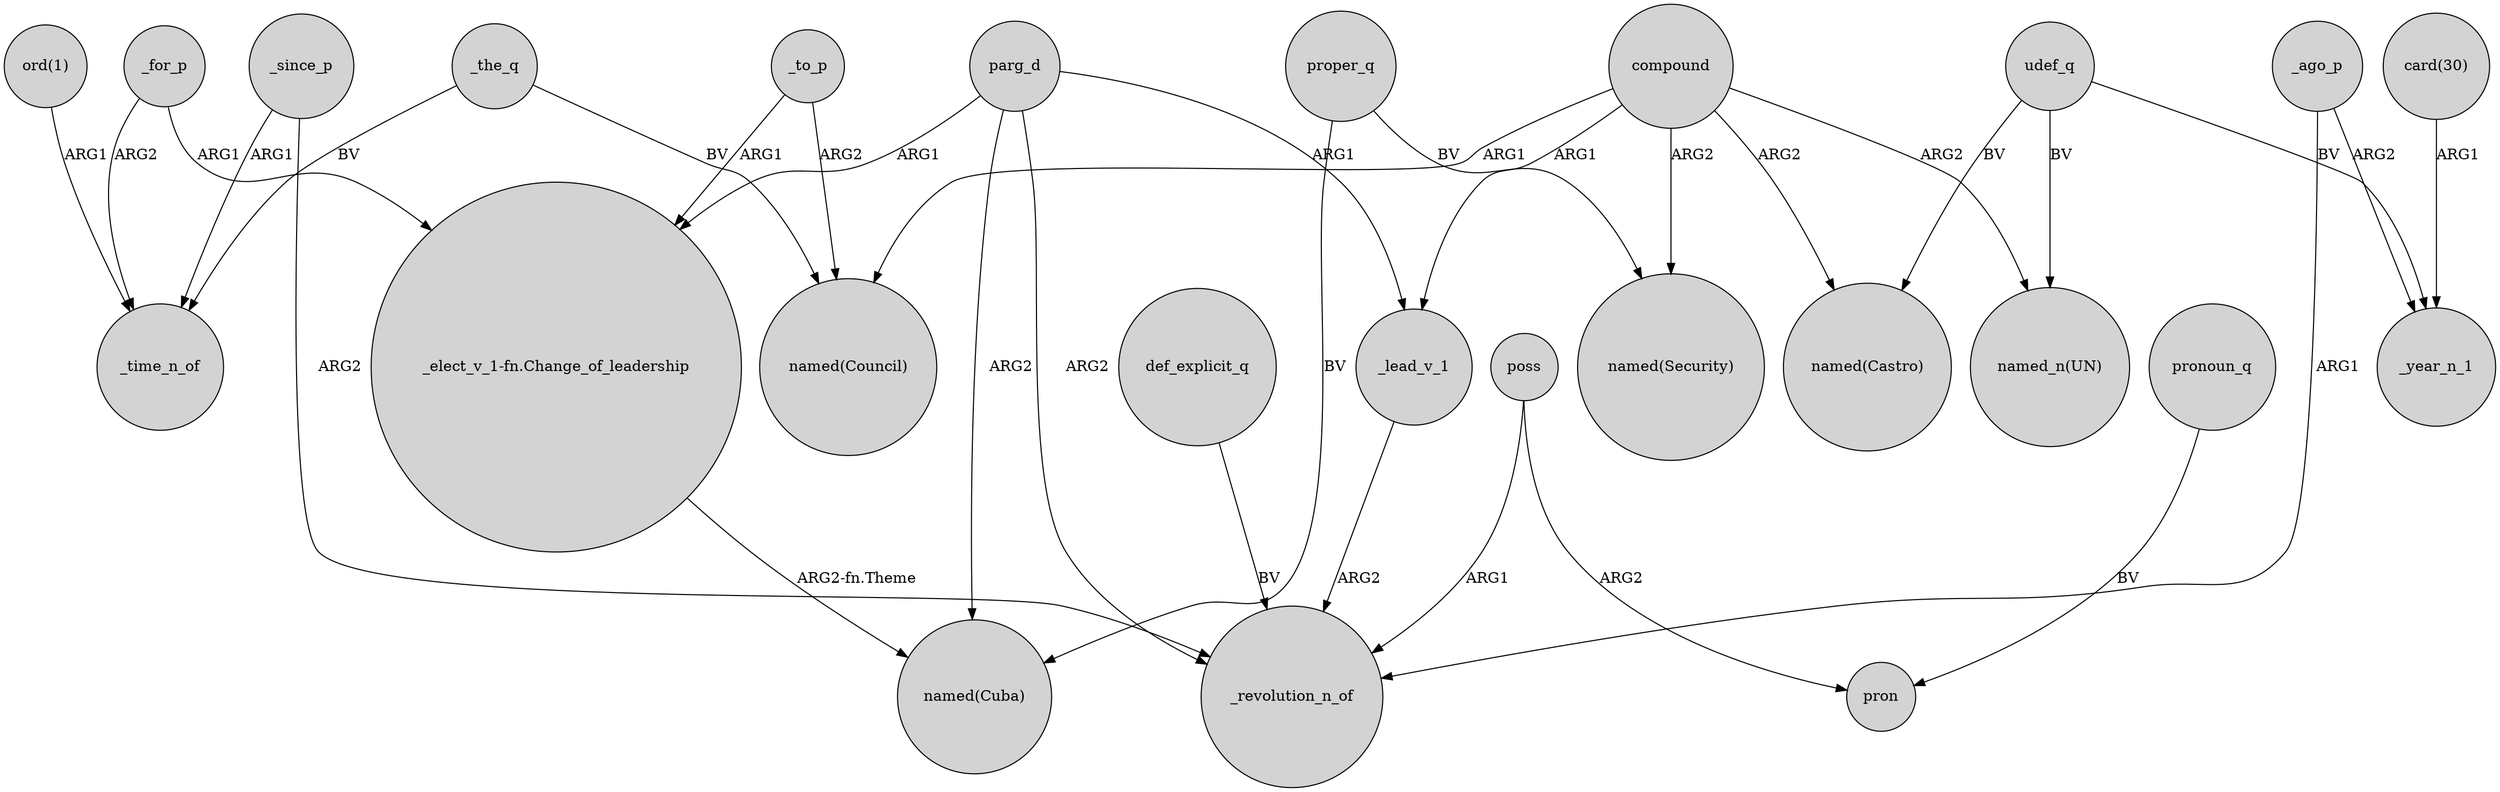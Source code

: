 digraph {
	node [shape=circle style=filled]
	_since_p -> _time_n_of [label=ARG1]
	parg_d -> _revolution_n_of [label=ARG2]
	_for_p -> "_elect_v_1-fn.Change_of_leadership" [label=ARG1]
	poss -> pron [label=ARG2]
	_to_p -> "_elect_v_1-fn.Change_of_leadership" [label=ARG1]
	compound -> _lead_v_1 [label=ARG1]
	compound -> "named(Security)" [label=ARG2]
	_ago_p -> _revolution_n_of [label=ARG1]
	parg_d -> "_elect_v_1-fn.Change_of_leadership" [label=ARG1]
	_for_p -> _time_n_of [label=ARG2]
	_since_p -> _revolution_n_of [label=ARG2]
	_the_q -> "named(Council)" [label=BV]
	compound -> "named(Castro)" [label=ARG2]
	udef_q -> "named_n(UN)" [label=BV]
	def_explicit_q -> _revolution_n_of [label=BV]
	pronoun_q -> pron [label=BV]
	_ago_p -> _year_n_1 [label=ARG2]
	_the_q -> _time_n_of [label=BV]
	parg_d -> "named(Cuba)" [label=ARG2]
	compound -> "named_n(UN)" [label=ARG2]
	"card(30)" -> _year_n_1 [label=ARG1]
	udef_q -> "named(Castro)" [label=BV]
	parg_d -> _lead_v_1 [label=ARG1]
	"_elect_v_1-fn.Change_of_leadership" -> "named(Cuba)" [label="ARG2-fn.Theme"]
	proper_q -> "named(Security)" [label=BV]
	_lead_v_1 -> _revolution_n_of [label=ARG2]
	udef_q -> _year_n_1 [label=BV]
	compound -> "named(Council)" [label=ARG1]
	proper_q -> "named(Cuba)" [label=BV]
	poss -> _revolution_n_of [label=ARG1]
	"ord(1)" -> _time_n_of [label=ARG1]
	_to_p -> "named(Council)" [label=ARG2]
}
